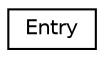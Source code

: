 digraph "Graphical Class Hierarchy"
{
  edge [fontname="Helvetica",fontsize="10",labelfontname="Helvetica",labelfontsize="10"];
  node [fontname="Helvetica",fontsize="10",shape=record];
  rankdir="LR";
  Node0 [label="Entry",height=0.2,width=0.4,color="black", fillcolor="white", style="filled",URL="$structEntry.html"];
}
